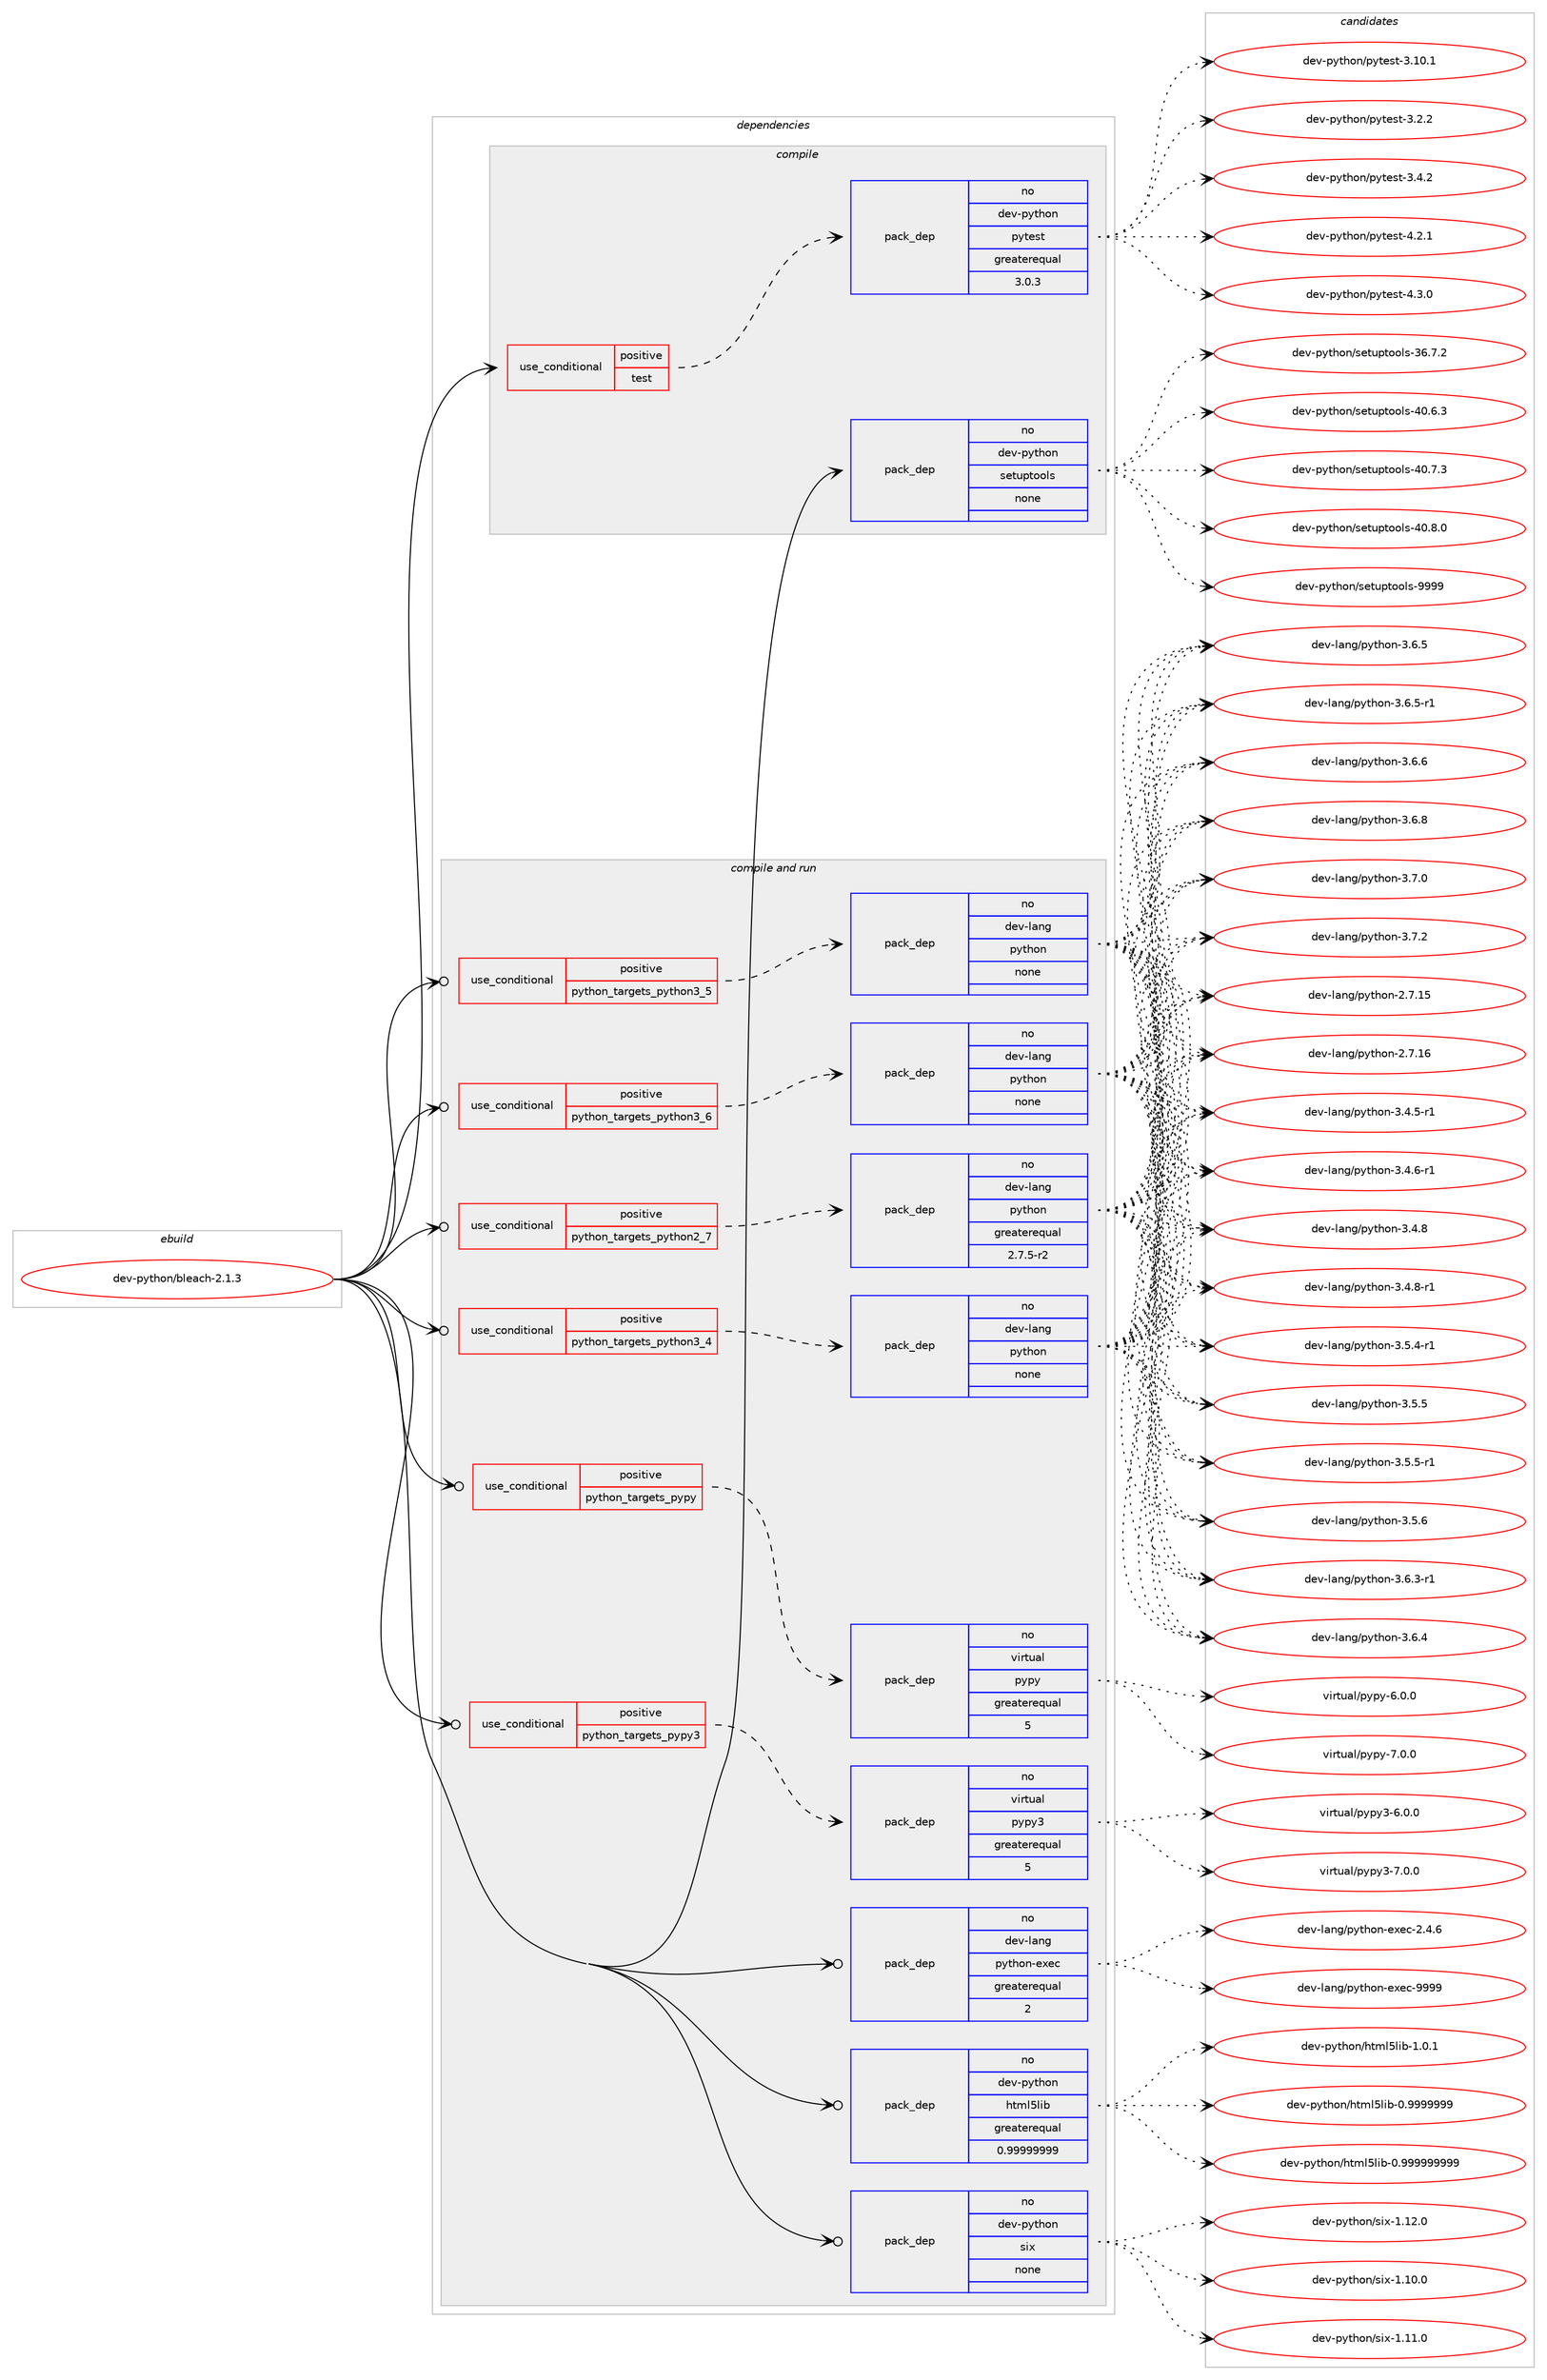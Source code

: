 digraph prolog {

# *************
# Graph options
# *************

newrank=true;
concentrate=true;
compound=true;
graph [rankdir=LR,fontname=Helvetica,fontsize=10,ranksep=1.5];#, ranksep=2.5, nodesep=0.2];
edge  [arrowhead=vee];
node  [fontname=Helvetica,fontsize=10];

# **********
# The ebuild
# **********

subgraph cluster_leftcol {
color=gray;
rank=same;
label=<<i>ebuild</i>>;
id [label="dev-python/bleach-2.1.3", color=red, width=4, href="../dev-python/bleach-2.1.3.svg"];
}

# ****************
# The dependencies
# ****************

subgraph cluster_midcol {
color=gray;
label=<<i>dependencies</i>>;
subgraph cluster_compile {
fillcolor="#eeeeee";
style=filled;
label=<<i>compile</i>>;
subgraph cond371702 {
dependency1401274 [label=<<TABLE BORDER="0" CELLBORDER="1" CELLSPACING="0" CELLPADDING="4"><TR><TD ROWSPAN="3" CELLPADDING="10">use_conditional</TD></TR><TR><TD>positive</TD></TR><TR><TD>test</TD></TR></TABLE>>, shape=none, color=red];
subgraph pack1006344 {
dependency1401275 [label=<<TABLE BORDER="0" CELLBORDER="1" CELLSPACING="0" CELLPADDING="4" WIDTH="220"><TR><TD ROWSPAN="6" CELLPADDING="30">pack_dep</TD></TR><TR><TD WIDTH="110">no</TD></TR><TR><TD>dev-python</TD></TR><TR><TD>pytest</TD></TR><TR><TD>greaterequal</TD></TR><TR><TD>3.0.3</TD></TR></TABLE>>, shape=none, color=blue];
}
dependency1401274:e -> dependency1401275:w [weight=20,style="dashed",arrowhead="vee"];
}
id:e -> dependency1401274:w [weight=20,style="solid",arrowhead="vee"];
subgraph pack1006345 {
dependency1401276 [label=<<TABLE BORDER="0" CELLBORDER="1" CELLSPACING="0" CELLPADDING="4" WIDTH="220"><TR><TD ROWSPAN="6" CELLPADDING="30">pack_dep</TD></TR><TR><TD WIDTH="110">no</TD></TR><TR><TD>dev-python</TD></TR><TR><TD>setuptools</TD></TR><TR><TD>none</TD></TR><TR><TD></TD></TR></TABLE>>, shape=none, color=blue];
}
id:e -> dependency1401276:w [weight=20,style="solid",arrowhead="vee"];
}
subgraph cluster_compileandrun {
fillcolor="#eeeeee";
style=filled;
label=<<i>compile and run</i>>;
subgraph cond371703 {
dependency1401277 [label=<<TABLE BORDER="0" CELLBORDER="1" CELLSPACING="0" CELLPADDING="4"><TR><TD ROWSPAN="3" CELLPADDING="10">use_conditional</TD></TR><TR><TD>positive</TD></TR><TR><TD>python_targets_pypy</TD></TR></TABLE>>, shape=none, color=red];
subgraph pack1006346 {
dependency1401278 [label=<<TABLE BORDER="0" CELLBORDER="1" CELLSPACING="0" CELLPADDING="4" WIDTH="220"><TR><TD ROWSPAN="6" CELLPADDING="30">pack_dep</TD></TR><TR><TD WIDTH="110">no</TD></TR><TR><TD>virtual</TD></TR><TR><TD>pypy</TD></TR><TR><TD>greaterequal</TD></TR><TR><TD>5</TD></TR></TABLE>>, shape=none, color=blue];
}
dependency1401277:e -> dependency1401278:w [weight=20,style="dashed",arrowhead="vee"];
}
id:e -> dependency1401277:w [weight=20,style="solid",arrowhead="odotvee"];
subgraph cond371704 {
dependency1401279 [label=<<TABLE BORDER="0" CELLBORDER="1" CELLSPACING="0" CELLPADDING="4"><TR><TD ROWSPAN="3" CELLPADDING="10">use_conditional</TD></TR><TR><TD>positive</TD></TR><TR><TD>python_targets_pypy3</TD></TR></TABLE>>, shape=none, color=red];
subgraph pack1006347 {
dependency1401280 [label=<<TABLE BORDER="0" CELLBORDER="1" CELLSPACING="0" CELLPADDING="4" WIDTH="220"><TR><TD ROWSPAN="6" CELLPADDING="30">pack_dep</TD></TR><TR><TD WIDTH="110">no</TD></TR><TR><TD>virtual</TD></TR><TR><TD>pypy3</TD></TR><TR><TD>greaterequal</TD></TR><TR><TD>5</TD></TR></TABLE>>, shape=none, color=blue];
}
dependency1401279:e -> dependency1401280:w [weight=20,style="dashed",arrowhead="vee"];
}
id:e -> dependency1401279:w [weight=20,style="solid",arrowhead="odotvee"];
subgraph cond371705 {
dependency1401281 [label=<<TABLE BORDER="0" CELLBORDER="1" CELLSPACING="0" CELLPADDING="4"><TR><TD ROWSPAN="3" CELLPADDING="10">use_conditional</TD></TR><TR><TD>positive</TD></TR><TR><TD>python_targets_python2_7</TD></TR></TABLE>>, shape=none, color=red];
subgraph pack1006348 {
dependency1401282 [label=<<TABLE BORDER="0" CELLBORDER="1" CELLSPACING="0" CELLPADDING="4" WIDTH="220"><TR><TD ROWSPAN="6" CELLPADDING="30">pack_dep</TD></TR><TR><TD WIDTH="110">no</TD></TR><TR><TD>dev-lang</TD></TR><TR><TD>python</TD></TR><TR><TD>greaterequal</TD></TR><TR><TD>2.7.5-r2</TD></TR></TABLE>>, shape=none, color=blue];
}
dependency1401281:e -> dependency1401282:w [weight=20,style="dashed",arrowhead="vee"];
}
id:e -> dependency1401281:w [weight=20,style="solid",arrowhead="odotvee"];
subgraph cond371706 {
dependency1401283 [label=<<TABLE BORDER="0" CELLBORDER="1" CELLSPACING="0" CELLPADDING="4"><TR><TD ROWSPAN="3" CELLPADDING="10">use_conditional</TD></TR><TR><TD>positive</TD></TR><TR><TD>python_targets_python3_4</TD></TR></TABLE>>, shape=none, color=red];
subgraph pack1006349 {
dependency1401284 [label=<<TABLE BORDER="0" CELLBORDER="1" CELLSPACING="0" CELLPADDING="4" WIDTH="220"><TR><TD ROWSPAN="6" CELLPADDING="30">pack_dep</TD></TR><TR><TD WIDTH="110">no</TD></TR><TR><TD>dev-lang</TD></TR><TR><TD>python</TD></TR><TR><TD>none</TD></TR><TR><TD></TD></TR></TABLE>>, shape=none, color=blue];
}
dependency1401283:e -> dependency1401284:w [weight=20,style="dashed",arrowhead="vee"];
}
id:e -> dependency1401283:w [weight=20,style="solid",arrowhead="odotvee"];
subgraph cond371707 {
dependency1401285 [label=<<TABLE BORDER="0" CELLBORDER="1" CELLSPACING="0" CELLPADDING="4"><TR><TD ROWSPAN="3" CELLPADDING="10">use_conditional</TD></TR><TR><TD>positive</TD></TR><TR><TD>python_targets_python3_5</TD></TR></TABLE>>, shape=none, color=red];
subgraph pack1006350 {
dependency1401286 [label=<<TABLE BORDER="0" CELLBORDER="1" CELLSPACING="0" CELLPADDING="4" WIDTH="220"><TR><TD ROWSPAN="6" CELLPADDING="30">pack_dep</TD></TR><TR><TD WIDTH="110">no</TD></TR><TR><TD>dev-lang</TD></TR><TR><TD>python</TD></TR><TR><TD>none</TD></TR><TR><TD></TD></TR></TABLE>>, shape=none, color=blue];
}
dependency1401285:e -> dependency1401286:w [weight=20,style="dashed",arrowhead="vee"];
}
id:e -> dependency1401285:w [weight=20,style="solid",arrowhead="odotvee"];
subgraph cond371708 {
dependency1401287 [label=<<TABLE BORDER="0" CELLBORDER="1" CELLSPACING="0" CELLPADDING="4"><TR><TD ROWSPAN="3" CELLPADDING="10">use_conditional</TD></TR><TR><TD>positive</TD></TR><TR><TD>python_targets_python3_6</TD></TR></TABLE>>, shape=none, color=red];
subgraph pack1006351 {
dependency1401288 [label=<<TABLE BORDER="0" CELLBORDER="1" CELLSPACING="0" CELLPADDING="4" WIDTH="220"><TR><TD ROWSPAN="6" CELLPADDING="30">pack_dep</TD></TR><TR><TD WIDTH="110">no</TD></TR><TR><TD>dev-lang</TD></TR><TR><TD>python</TD></TR><TR><TD>none</TD></TR><TR><TD></TD></TR></TABLE>>, shape=none, color=blue];
}
dependency1401287:e -> dependency1401288:w [weight=20,style="dashed",arrowhead="vee"];
}
id:e -> dependency1401287:w [weight=20,style="solid",arrowhead="odotvee"];
subgraph pack1006352 {
dependency1401289 [label=<<TABLE BORDER="0" CELLBORDER="1" CELLSPACING="0" CELLPADDING="4" WIDTH="220"><TR><TD ROWSPAN="6" CELLPADDING="30">pack_dep</TD></TR><TR><TD WIDTH="110">no</TD></TR><TR><TD>dev-lang</TD></TR><TR><TD>python-exec</TD></TR><TR><TD>greaterequal</TD></TR><TR><TD>2</TD></TR></TABLE>>, shape=none, color=blue];
}
id:e -> dependency1401289:w [weight=20,style="solid",arrowhead="odotvee"];
subgraph pack1006353 {
dependency1401290 [label=<<TABLE BORDER="0" CELLBORDER="1" CELLSPACING="0" CELLPADDING="4" WIDTH="220"><TR><TD ROWSPAN="6" CELLPADDING="30">pack_dep</TD></TR><TR><TD WIDTH="110">no</TD></TR><TR><TD>dev-python</TD></TR><TR><TD>html5lib</TD></TR><TR><TD>greaterequal</TD></TR><TR><TD>0.99999999</TD></TR></TABLE>>, shape=none, color=blue];
}
id:e -> dependency1401290:w [weight=20,style="solid",arrowhead="odotvee"];
subgraph pack1006354 {
dependency1401291 [label=<<TABLE BORDER="0" CELLBORDER="1" CELLSPACING="0" CELLPADDING="4" WIDTH="220"><TR><TD ROWSPAN="6" CELLPADDING="30">pack_dep</TD></TR><TR><TD WIDTH="110">no</TD></TR><TR><TD>dev-python</TD></TR><TR><TD>six</TD></TR><TR><TD>none</TD></TR><TR><TD></TD></TR></TABLE>>, shape=none, color=blue];
}
id:e -> dependency1401291:w [weight=20,style="solid",arrowhead="odotvee"];
}
subgraph cluster_run {
fillcolor="#eeeeee";
style=filled;
label=<<i>run</i>>;
}
}

# **************
# The candidates
# **************

subgraph cluster_choices {
rank=same;
color=gray;
label=<<i>candidates</i>>;

subgraph choice1006344 {
color=black;
nodesep=1;
choice100101118451121211161041111104711212111610111511645514649484649 [label="dev-python/pytest-3.10.1", color=red, width=4,href="../dev-python/pytest-3.10.1.svg"];
choice1001011184511212111610411111047112121116101115116455146504650 [label="dev-python/pytest-3.2.2", color=red, width=4,href="../dev-python/pytest-3.2.2.svg"];
choice1001011184511212111610411111047112121116101115116455146524650 [label="dev-python/pytest-3.4.2", color=red, width=4,href="../dev-python/pytest-3.4.2.svg"];
choice1001011184511212111610411111047112121116101115116455246504649 [label="dev-python/pytest-4.2.1", color=red, width=4,href="../dev-python/pytest-4.2.1.svg"];
choice1001011184511212111610411111047112121116101115116455246514648 [label="dev-python/pytest-4.3.0", color=red, width=4,href="../dev-python/pytest-4.3.0.svg"];
dependency1401275:e -> choice100101118451121211161041111104711212111610111511645514649484649:w [style=dotted,weight="100"];
dependency1401275:e -> choice1001011184511212111610411111047112121116101115116455146504650:w [style=dotted,weight="100"];
dependency1401275:e -> choice1001011184511212111610411111047112121116101115116455146524650:w [style=dotted,weight="100"];
dependency1401275:e -> choice1001011184511212111610411111047112121116101115116455246504649:w [style=dotted,weight="100"];
dependency1401275:e -> choice1001011184511212111610411111047112121116101115116455246514648:w [style=dotted,weight="100"];
}
subgraph choice1006345 {
color=black;
nodesep=1;
choice100101118451121211161041111104711510111611711211611111110811545515446554650 [label="dev-python/setuptools-36.7.2", color=red, width=4,href="../dev-python/setuptools-36.7.2.svg"];
choice100101118451121211161041111104711510111611711211611111110811545524846544651 [label="dev-python/setuptools-40.6.3", color=red, width=4,href="../dev-python/setuptools-40.6.3.svg"];
choice100101118451121211161041111104711510111611711211611111110811545524846554651 [label="dev-python/setuptools-40.7.3", color=red, width=4,href="../dev-python/setuptools-40.7.3.svg"];
choice100101118451121211161041111104711510111611711211611111110811545524846564648 [label="dev-python/setuptools-40.8.0", color=red, width=4,href="../dev-python/setuptools-40.8.0.svg"];
choice10010111845112121116104111110471151011161171121161111111081154557575757 [label="dev-python/setuptools-9999", color=red, width=4,href="../dev-python/setuptools-9999.svg"];
dependency1401276:e -> choice100101118451121211161041111104711510111611711211611111110811545515446554650:w [style=dotted,weight="100"];
dependency1401276:e -> choice100101118451121211161041111104711510111611711211611111110811545524846544651:w [style=dotted,weight="100"];
dependency1401276:e -> choice100101118451121211161041111104711510111611711211611111110811545524846554651:w [style=dotted,weight="100"];
dependency1401276:e -> choice100101118451121211161041111104711510111611711211611111110811545524846564648:w [style=dotted,weight="100"];
dependency1401276:e -> choice10010111845112121116104111110471151011161171121161111111081154557575757:w [style=dotted,weight="100"];
}
subgraph choice1006346 {
color=black;
nodesep=1;
choice1181051141161179710847112121112121455446484648 [label="virtual/pypy-6.0.0", color=red, width=4,href="../virtual/pypy-6.0.0.svg"];
choice1181051141161179710847112121112121455546484648 [label="virtual/pypy-7.0.0", color=red, width=4,href="../virtual/pypy-7.0.0.svg"];
dependency1401278:e -> choice1181051141161179710847112121112121455446484648:w [style=dotted,weight="100"];
dependency1401278:e -> choice1181051141161179710847112121112121455546484648:w [style=dotted,weight="100"];
}
subgraph choice1006347 {
color=black;
nodesep=1;
choice118105114116117971084711212111212151455446484648 [label="virtual/pypy3-6.0.0", color=red, width=4,href="../virtual/pypy3-6.0.0.svg"];
choice118105114116117971084711212111212151455546484648 [label="virtual/pypy3-7.0.0", color=red, width=4,href="../virtual/pypy3-7.0.0.svg"];
dependency1401280:e -> choice118105114116117971084711212111212151455446484648:w [style=dotted,weight="100"];
dependency1401280:e -> choice118105114116117971084711212111212151455546484648:w [style=dotted,weight="100"];
}
subgraph choice1006348 {
color=black;
nodesep=1;
choice10010111845108971101034711212111610411111045504655464953 [label="dev-lang/python-2.7.15", color=red, width=4,href="../dev-lang/python-2.7.15.svg"];
choice10010111845108971101034711212111610411111045504655464954 [label="dev-lang/python-2.7.16", color=red, width=4,href="../dev-lang/python-2.7.16.svg"];
choice1001011184510897110103471121211161041111104551465246534511449 [label="dev-lang/python-3.4.5-r1", color=red, width=4,href="../dev-lang/python-3.4.5-r1.svg"];
choice1001011184510897110103471121211161041111104551465246544511449 [label="dev-lang/python-3.4.6-r1", color=red, width=4,href="../dev-lang/python-3.4.6-r1.svg"];
choice100101118451089711010347112121116104111110455146524656 [label="dev-lang/python-3.4.8", color=red, width=4,href="../dev-lang/python-3.4.8.svg"];
choice1001011184510897110103471121211161041111104551465246564511449 [label="dev-lang/python-3.4.8-r1", color=red, width=4,href="../dev-lang/python-3.4.8-r1.svg"];
choice1001011184510897110103471121211161041111104551465346524511449 [label="dev-lang/python-3.5.4-r1", color=red, width=4,href="../dev-lang/python-3.5.4-r1.svg"];
choice100101118451089711010347112121116104111110455146534653 [label="dev-lang/python-3.5.5", color=red, width=4,href="../dev-lang/python-3.5.5.svg"];
choice1001011184510897110103471121211161041111104551465346534511449 [label="dev-lang/python-3.5.5-r1", color=red, width=4,href="../dev-lang/python-3.5.5-r1.svg"];
choice100101118451089711010347112121116104111110455146534654 [label="dev-lang/python-3.5.6", color=red, width=4,href="../dev-lang/python-3.5.6.svg"];
choice1001011184510897110103471121211161041111104551465446514511449 [label="dev-lang/python-3.6.3-r1", color=red, width=4,href="../dev-lang/python-3.6.3-r1.svg"];
choice100101118451089711010347112121116104111110455146544652 [label="dev-lang/python-3.6.4", color=red, width=4,href="../dev-lang/python-3.6.4.svg"];
choice100101118451089711010347112121116104111110455146544653 [label="dev-lang/python-3.6.5", color=red, width=4,href="../dev-lang/python-3.6.5.svg"];
choice1001011184510897110103471121211161041111104551465446534511449 [label="dev-lang/python-3.6.5-r1", color=red, width=4,href="../dev-lang/python-3.6.5-r1.svg"];
choice100101118451089711010347112121116104111110455146544654 [label="dev-lang/python-3.6.6", color=red, width=4,href="../dev-lang/python-3.6.6.svg"];
choice100101118451089711010347112121116104111110455146544656 [label="dev-lang/python-3.6.8", color=red, width=4,href="../dev-lang/python-3.6.8.svg"];
choice100101118451089711010347112121116104111110455146554648 [label="dev-lang/python-3.7.0", color=red, width=4,href="../dev-lang/python-3.7.0.svg"];
choice100101118451089711010347112121116104111110455146554650 [label="dev-lang/python-3.7.2", color=red, width=4,href="../dev-lang/python-3.7.2.svg"];
dependency1401282:e -> choice10010111845108971101034711212111610411111045504655464953:w [style=dotted,weight="100"];
dependency1401282:e -> choice10010111845108971101034711212111610411111045504655464954:w [style=dotted,weight="100"];
dependency1401282:e -> choice1001011184510897110103471121211161041111104551465246534511449:w [style=dotted,weight="100"];
dependency1401282:e -> choice1001011184510897110103471121211161041111104551465246544511449:w [style=dotted,weight="100"];
dependency1401282:e -> choice100101118451089711010347112121116104111110455146524656:w [style=dotted,weight="100"];
dependency1401282:e -> choice1001011184510897110103471121211161041111104551465246564511449:w [style=dotted,weight="100"];
dependency1401282:e -> choice1001011184510897110103471121211161041111104551465346524511449:w [style=dotted,weight="100"];
dependency1401282:e -> choice100101118451089711010347112121116104111110455146534653:w [style=dotted,weight="100"];
dependency1401282:e -> choice1001011184510897110103471121211161041111104551465346534511449:w [style=dotted,weight="100"];
dependency1401282:e -> choice100101118451089711010347112121116104111110455146534654:w [style=dotted,weight="100"];
dependency1401282:e -> choice1001011184510897110103471121211161041111104551465446514511449:w [style=dotted,weight="100"];
dependency1401282:e -> choice100101118451089711010347112121116104111110455146544652:w [style=dotted,weight="100"];
dependency1401282:e -> choice100101118451089711010347112121116104111110455146544653:w [style=dotted,weight="100"];
dependency1401282:e -> choice1001011184510897110103471121211161041111104551465446534511449:w [style=dotted,weight="100"];
dependency1401282:e -> choice100101118451089711010347112121116104111110455146544654:w [style=dotted,weight="100"];
dependency1401282:e -> choice100101118451089711010347112121116104111110455146544656:w [style=dotted,weight="100"];
dependency1401282:e -> choice100101118451089711010347112121116104111110455146554648:w [style=dotted,weight="100"];
dependency1401282:e -> choice100101118451089711010347112121116104111110455146554650:w [style=dotted,weight="100"];
}
subgraph choice1006349 {
color=black;
nodesep=1;
choice10010111845108971101034711212111610411111045504655464953 [label="dev-lang/python-2.7.15", color=red, width=4,href="../dev-lang/python-2.7.15.svg"];
choice10010111845108971101034711212111610411111045504655464954 [label="dev-lang/python-2.7.16", color=red, width=4,href="../dev-lang/python-2.7.16.svg"];
choice1001011184510897110103471121211161041111104551465246534511449 [label="dev-lang/python-3.4.5-r1", color=red, width=4,href="../dev-lang/python-3.4.5-r1.svg"];
choice1001011184510897110103471121211161041111104551465246544511449 [label="dev-lang/python-3.4.6-r1", color=red, width=4,href="../dev-lang/python-3.4.6-r1.svg"];
choice100101118451089711010347112121116104111110455146524656 [label="dev-lang/python-3.4.8", color=red, width=4,href="../dev-lang/python-3.4.8.svg"];
choice1001011184510897110103471121211161041111104551465246564511449 [label="dev-lang/python-3.4.8-r1", color=red, width=4,href="../dev-lang/python-3.4.8-r1.svg"];
choice1001011184510897110103471121211161041111104551465346524511449 [label="dev-lang/python-3.5.4-r1", color=red, width=4,href="../dev-lang/python-3.5.4-r1.svg"];
choice100101118451089711010347112121116104111110455146534653 [label="dev-lang/python-3.5.5", color=red, width=4,href="../dev-lang/python-3.5.5.svg"];
choice1001011184510897110103471121211161041111104551465346534511449 [label="dev-lang/python-3.5.5-r1", color=red, width=4,href="../dev-lang/python-3.5.5-r1.svg"];
choice100101118451089711010347112121116104111110455146534654 [label="dev-lang/python-3.5.6", color=red, width=4,href="../dev-lang/python-3.5.6.svg"];
choice1001011184510897110103471121211161041111104551465446514511449 [label="dev-lang/python-3.6.3-r1", color=red, width=4,href="../dev-lang/python-3.6.3-r1.svg"];
choice100101118451089711010347112121116104111110455146544652 [label="dev-lang/python-3.6.4", color=red, width=4,href="../dev-lang/python-3.6.4.svg"];
choice100101118451089711010347112121116104111110455146544653 [label="dev-lang/python-3.6.5", color=red, width=4,href="../dev-lang/python-3.6.5.svg"];
choice1001011184510897110103471121211161041111104551465446534511449 [label="dev-lang/python-3.6.5-r1", color=red, width=4,href="../dev-lang/python-3.6.5-r1.svg"];
choice100101118451089711010347112121116104111110455146544654 [label="dev-lang/python-3.6.6", color=red, width=4,href="../dev-lang/python-3.6.6.svg"];
choice100101118451089711010347112121116104111110455146544656 [label="dev-lang/python-3.6.8", color=red, width=4,href="../dev-lang/python-3.6.8.svg"];
choice100101118451089711010347112121116104111110455146554648 [label="dev-lang/python-3.7.0", color=red, width=4,href="../dev-lang/python-3.7.0.svg"];
choice100101118451089711010347112121116104111110455146554650 [label="dev-lang/python-3.7.2", color=red, width=4,href="../dev-lang/python-3.7.2.svg"];
dependency1401284:e -> choice10010111845108971101034711212111610411111045504655464953:w [style=dotted,weight="100"];
dependency1401284:e -> choice10010111845108971101034711212111610411111045504655464954:w [style=dotted,weight="100"];
dependency1401284:e -> choice1001011184510897110103471121211161041111104551465246534511449:w [style=dotted,weight="100"];
dependency1401284:e -> choice1001011184510897110103471121211161041111104551465246544511449:w [style=dotted,weight="100"];
dependency1401284:e -> choice100101118451089711010347112121116104111110455146524656:w [style=dotted,weight="100"];
dependency1401284:e -> choice1001011184510897110103471121211161041111104551465246564511449:w [style=dotted,weight="100"];
dependency1401284:e -> choice1001011184510897110103471121211161041111104551465346524511449:w [style=dotted,weight="100"];
dependency1401284:e -> choice100101118451089711010347112121116104111110455146534653:w [style=dotted,weight="100"];
dependency1401284:e -> choice1001011184510897110103471121211161041111104551465346534511449:w [style=dotted,weight="100"];
dependency1401284:e -> choice100101118451089711010347112121116104111110455146534654:w [style=dotted,weight="100"];
dependency1401284:e -> choice1001011184510897110103471121211161041111104551465446514511449:w [style=dotted,weight="100"];
dependency1401284:e -> choice100101118451089711010347112121116104111110455146544652:w [style=dotted,weight="100"];
dependency1401284:e -> choice100101118451089711010347112121116104111110455146544653:w [style=dotted,weight="100"];
dependency1401284:e -> choice1001011184510897110103471121211161041111104551465446534511449:w [style=dotted,weight="100"];
dependency1401284:e -> choice100101118451089711010347112121116104111110455146544654:w [style=dotted,weight="100"];
dependency1401284:e -> choice100101118451089711010347112121116104111110455146544656:w [style=dotted,weight="100"];
dependency1401284:e -> choice100101118451089711010347112121116104111110455146554648:w [style=dotted,weight="100"];
dependency1401284:e -> choice100101118451089711010347112121116104111110455146554650:w [style=dotted,weight="100"];
}
subgraph choice1006350 {
color=black;
nodesep=1;
choice10010111845108971101034711212111610411111045504655464953 [label="dev-lang/python-2.7.15", color=red, width=4,href="../dev-lang/python-2.7.15.svg"];
choice10010111845108971101034711212111610411111045504655464954 [label="dev-lang/python-2.7.16", color=red, width=4,href="../dev-lang/python-2.7.16.svg"];
choice1001011184510897110103471121211161041111104551465246534511449 [label="dev-lang/python-3.4.5-r1", color=red, width=4,href="../dev-lang/python-3.4.5-r1.svg"];
choice1001011184510897110103471121211161041111104551465246544511449 [label="dev-lang/python-3.4.6-r1", color=red, width=4,href="../dev-lang/python-3.4.6-r1.svg"];
choice100101118451089711010347112121116104111110455146524656 [label="dev-lang/python-3.4.8", color=red, width=4,href="../dev-lang/python-3.4.8.svg"];
choice1001011184510897110103471121211161041111104551465246564511449 [label="dev-lang/python-3.4.8-r1", color=red, width=4,href="../dev-lang/python-3.4.8-r1.svg"];
choice1001011184510897110103471121211161041111104551465346524511449 [label="dev-lang/python-3.5.4-r1", color=red, width=4,href="../dev-lang/python-3.5.4-r1.svg"];
choice100101118451089711010347112121116104111110455146534653 [label="dev-lang/python-3.5.5", color=red, width=4,href="../dev-lang/python-3.5.5.svg"];
choice1001011184510897110103471121211161041111104551465346534511449 [label="dev-lang/python-3.5.5-r1", color=red, width=4,href="../dev-lang/python-3.5.5-r1.svg"];
choice100101118451089711010347112121116104111110455146534654 [label="dev-lang/python-3.5.6", color=red, width=4,href="../dev-lang/python-3.5.6.svg"];
choice1001011184510897110103471121211161041111104551465446514511449 [label="dev-lang/python-3.6.3-r1", color=red, width=4,href="../dev-lang/python-3.6.3-r1.svg"];
choice100101118451089711010347112121116104111110455146544652 [label="dev-lang/python-3.6.4", color=red, width=4,href="../dev-lang/python-3.6.4.svg"];
choice100101118451089711010347112121116104111110455146544653 [label="dev-lang/python-3.6.5", color=red, width=4,href="../dev-lang/python-3.6.5.svg"];
choice1001011184510897110103471121211161041111104551465446534511449 [label="dev-lang/python-3.6.5-r1", color=red, width=4,href="../dev-lang/python-3.6.5-r1.svg"];
choice100101118451089711010347112121116104111110455146544654 [label="dev-lang/python-3.6.6", color=red, width=4,href="../dev-lang/python-3.6.6.svg"];
choice100101118451089711010347112121116104111110455146544656 [label="dev-lang/python-3.6.8", color=red, width=4,href="../dev-lang/python-3.6.8.svg"];
choice100101118451089711010347112121116104111110455146554648 [label="dev-lang/python-3.7.0", color=red, width=4,href="../dev-lang/python-3.7.0.svg"];
choice100101118451089711010347112121116104111110455146554650 [label="dev-lang/python-3.7.2", color=red, width=4,href="../dev-lang/python-3.7.2.svg"];
dependency1401286:e -> choice10010111845108971101034711212111610411111045504655464953:w [style=dotted,weight="100"];
dependency1401286:e -> choice10010111845108971101034711212111610411111045504655464954:w [style=dotted,weight="100"];
dependency1401286:e -> choice1001011184510897110103471121211161041111104551465246534511449:w [style=dotted,weight="100"];
dependency1401286:e -> choice1001011184510897110103471121211161041111104551465246544511449:w [style=dotted,weight="100"];
dependency1401286:e -> choice100101118451089711010347112121116104111110455146524656:w [style=dotted,weight="100"];
dependency1401286:e -> choice1001011184510897110103471121211161041111104551465246564511449:w [style=dotted,weight="100"];
dependency1401286:e -> choice1001011184510897110103471121211161041111104551465346524511449:w [style=dotted,weight="100"];
dependency1401286:e -> choice100101118451089711010347112121116104111110455146534653:w [style=dotted,weight="100"];
dependency1401286:e -> choice1001011184510897110103471121211161041111104551465346534511449:w [style=dotted,weight="100"];
dependency1401286:e -> choice100101118451089711010347112121116104111110455146534654:w [style=dotted,weight="100"];
dependency1401286:e -> choice1001011184510897110103471121211161041111104551465446514511449:w [style=dotted,weight="100"];
dependency1401286:e -> choice100101118451089711010347112121116104111110455146544652:w [style=dotted,weight="100"];
dependency1401286:e -> choice100101118451089711010347112121116104111110455146544653:w [style=dotted,weight="100"];
dependency1401286:e -> choice1001011184510897110103471121211161041111104551465446534511449:w [style=dotted,weight="100"];
dependency1401286:e -> choice100101118451089711010347112121116104111110455146544654:w [style=dotted,weight="100"];
dependency1401286:e -> choice100101118451089711010347112121116104111110455146544656:w [style=dotted,weight="100"];
dependency1401286:e -> choice100101118451089711010347112121116104111110455146554648:w [style=dotted,weight="100"];
dependency1401286:e -> choice100101118451089711010347112121116104111110455146554650:w [style=dotted,weight="100"];
}
subgraph choice1006351 {
color=black;
nodesep=1;
choice10010111845108971101034711212111610411111045504655464953 [label="dev-lang/python-2.7.15", color=red, width=4,href="../dev-lang/python-2.7.15.svg"];
choice10010111845108971101034711212111610411111045504655464954 [label="dev-lang/python-2.7.16", color=red, width=4,href="../dev-lang/python-2.7.16.svg"];
choice1001011184510897110103471121211161041111104551465246534511449 [label="dev-lang/python-3.4.5-r1", color=red, width=4,href="../dev-lang/python-3.4.5-r1.svg"];
choice1001011184510897110103471121211161041111104551465246544511449 [label="dev-lang/python-3.4.6-r1", color=red, width=4,href="../dev-lang/python-3.4.6-r1.svg"];
choice100101118451089711010347112121116104111110455146524656 [label="dev-lang/python-3.4.8", color=red, width=4,href="../dev-lang/python-3.4.8.svg"];
choice1001011184510897110103471121211161041111104551465246564511449 [label="dev-lang/python-3.4.8-r1", color=red, width=4,href="../dev-lang/python-3.4.8-r1.svg"];
choice1001011184510897110103471121211161041111104551465346524511449 [label="dev-lang/python-3.5.4-r1", color=red, width=4,href="../dev-lang/python-3.5.4-r1.svg"];
choice100101118451089711010347112121116104111110455146534653 [label="dev-lang/python-3.5.5", color=red, width=4,href="../dev-lang/python-3.5.5.svg"];
choice1001011184510897110103471121211161041111104551465346534511449 [label="dev-lang/python-3.5.5-r1", color=red, width=4,href="../dev-lang/python-3.5.5-r1.svg"];
choice100101118451089711010347112121116104111110455146534654 [label="dev-lang/python-3.5.6", color=red, width=4,href="../dev-lang/python-3.5.6.svg"];
choice1001011184510897110103471121211161041111104551465446514511449 [label="dev-lang/python-3.6.3-r1", color=red, width=4,href="../dev-lang/python-3.6.3-r1.svg"];
choice100101118451089711010347112121116104111110455146544652 [label="dev-lang/python-3.6.4", color=red, width=4,href="../dev-lang/python-3.6.4.svg"];
choice100101118451089711010347112121116104111110455146544653 [label="dev-lang/python-3.6.5", color=red, width=4,href="../dev-lang/python-3.6.5.svg"];
choice1001011184510897110103471121211161041111104551465446534511449 [label="dev-lang/python-3.6.5-r1", color=red, width=4,href="../dev-lang/python-3.6.5-r1.svg"];
choice100101118451089711010347112121116104111110455146544654 [label="dev-lang/python-3.6.6", color=red, width=4,href="../dev-lang/python-3.6.6.svg"];
choice100101118451089711010347112121116104111110455146544656 [label="dev-lang/python-3.6.8", color=red, width=4,href="../dev-lang/python-3.6.8.svg"];
choice100101118451089711010347112121116104111110455146554648 [label="dev-lang/python-3.7.0", color=red, width=4,href="../dev-lang/python-3.7.0.svg"];
choice100101118451089711010347112121116104111110455146554650 [label="dev-lang/python-3.7.2", color=red, width=4,href="../dev-lang/python-3.7.2.svg"];
dependency1401288:e -> choice10010111845108971101034711212111610411111045504655464953:w [style=dotted,weight="100"];
dependency1401288:e -> choice10010111845108971101034711212111610411111045504655464954:w [style=dotted,weight="100"];
dependency1401288:e -> choice1001011184510897110103471121211161041111104551465246534511449:w [style=dotted,weight="100"];
dependency1401288:e -> choice1001011184510897110103471121211161041111104551465246544511449:w [style=dotted,weight="100"];
dependency1401288:e -> choice100101118451089711010347112121116104111110455146524656:w [style=dotted,weight="100"];
dependency1401288:e -> choice1001011184510897110103471121211161041111104551465246564511449:w [style=dotted,weight="100"];
dependency1401288:e -> choice1001011184510897110103471121211161041111104551465346524511449:w [style=dotted,weight="100"];
dependency1401288:e -> choice100101118451089711010347112121116104111110455146534653:w [style=dotted,weight="100"];
dependency1401288:e -> choice1001011184510897110103471121211161041111104551465346534511449:w [style=dotted,weight="100"];
dependency1401288:e -> choice100101118451089711010347112121116104111110455146534654:w [style=dotted,weight="100"];
dependency1401288:e -> choice1001011184510897110103471121211161041111104551465446514511449:w [style=dotted,weight="100"];
dependency1401288:e -> choice100101118451089711010347112121116104111110455146544652:w [style=dotted,weight="100"];
dependency1401288:e -> choice100101118451089711010347112121116104111110455146544653:w [style=dotted,weight="100"];
dependency1401288:e -> choice1001011184510897110103471121211161041111104551465446534511449:w [style=dotted,weight="100"];
dependency1401288:e -> choice100101118451089711010347112121116104111110455146544654:w [style=dotted,weight="100"];
dependency1401288:e -> choice100101118451089711010347112121116104111110455146544656:w [style=dotted,weight="100"];
dependency1401288:e -> choice100101118451089711010347112121116104111110455146554648:w [style=dotted,weight="100"];
dependency1401288:e -> choice100101118451089711010347112121116104111110455146554650:w [style=dotted,weight="100"];
}
subgraph choice1006352 {
color=black;
nodesep=1;
choice1001011184510897110103471121211161041111104510112010199455046524654 [label="dev-lang/python-exec-2.4.6", color=red, width=4,href="../dev-lang/python-exec-2.4.6.svg"];
choice10010111845108971101034711212111610411111045101120101994557575757 [label="dev-lang/python-exec-9999", color=red, width=4,href="../dev-lang/python-exec-9999.svg"];
dependency1401289:e -> choice1001011184510897110103471121211161041111104510112010199455046524654:w [style=dotted,weight="100"];
dependency1401289:e -> choice10010111845108971101034711212111610411111045101120101994557575757:w [style=dotted,weight="100"];
}
subgraph choice1006353 {
color=black;
nodesep=1;
choice1001011184511212111610411111047104116109108531081059845484657575757575757 [label="dev-python/html5lib-0.9999999", color=red, width=4,href="../dev-python/html5lib-0.9999999.svg"];
choice10010111845112121116104111110471041161091085310810598454846575757575757575757 [label="dev-python/html5lib-0.999999999", color=red, width=4,href="../dev-python/html5lib-0.999999999.svg"];
choice10010111845112121116104111110471041161091085310810598454946484649 [label="dev-python/html5lib-1.0.1", color=red, width=4,href="../dev-python/html5lib-1.0.1.svg"];
dependency1401290:e -> choice1001011184511212111610411111047104116109108531081059845484657575757575757:w [style=dotted,weight="100"];
dependency1401290:e -> choice10010111845112121116104111110471041161091085310810598454846575757575757575757:w [style=dotted,weight="100"];
dependency1401290:e -> choice10010111845112121116104111110471041161091085310810598454946484649:w [style=dotted,weight="100"];
}
subgraph choice1006354 {
color=black;
nodesep=1;
choice100101118451121211161041111104711510512045494649484648 [label="dev-python/six-1.10.0", color=red, width=4,href="../dev-python/six-1.10.0.svg"];
choice100101118451121211161041111104711510512045494649494648 [label="dev-python/six-1.11.0", color=red, width=4,href="../dev-python/six-1.11.0.svg"];
choice100101118451121211161041111104711510512045494649504648 [label="dev-python/six-1.12.0", color=red, width=4,href="../dev-python/six-1.12.0.svg"];
dependency1401291:e -> choice100101118451121211161041111104711510512045494649484648:w [style=dotted,weight="100"];
dependency1401291:e -> choice100101118451121211161041111104711510512045494649494648:w [style=dotted,weight="100"];
dependency1401291:e -> choice100101118451121211161041111104711510512045494649504648:w [style=dotted,weight="100"];
}
}

}
